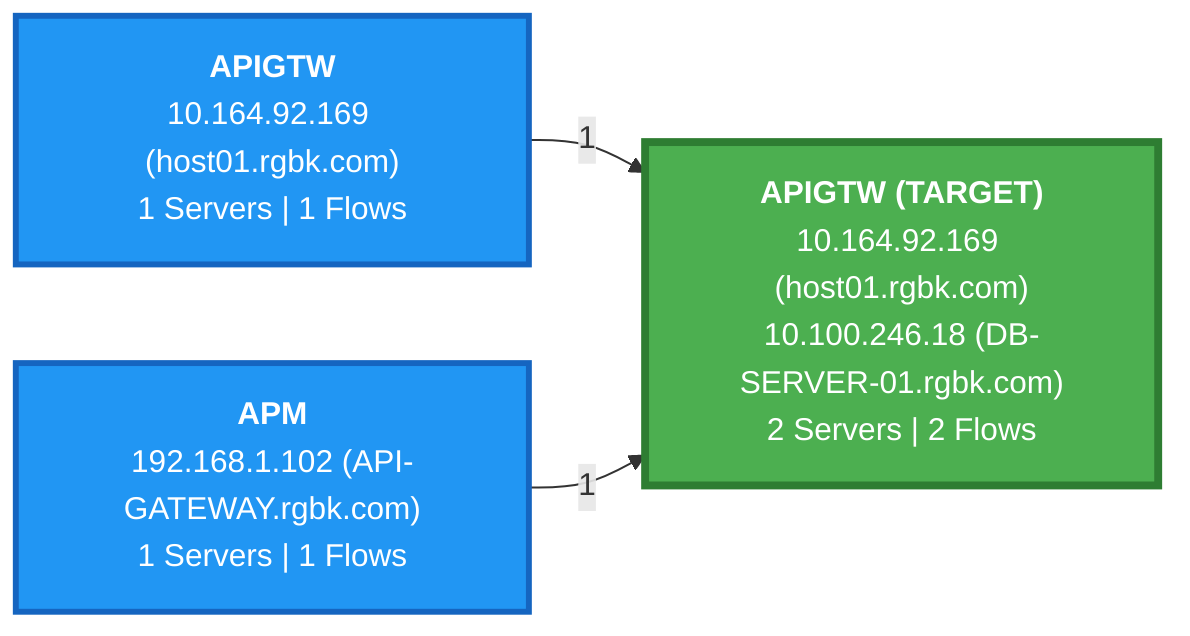 graph LR
    %% UPSTREAM: Who sends data TO APIGTW

    SRC_APP_0["<b>APIGTW</b><br/>10.164.92.169 (host01.rgbk.com)<br/>1 Servers | 1 Flows"]:::sourceapp
    SRC_APP_1["<b>APM</b><br/>192.168.1.102 (API-GATEWAY.rgbk.com)<br/>1 Servers | 1 Flows"]:::sourceapp
    TARGET["<b>APIGTW (TARGET)</b><br/>10.164.92.169 (host01.rgbk.com)<br/>10.100.246.18 (DB-SERVER-01.rgbk.com)<br/>2 Servers | 2 Flows"]:::targetapp

    SRC_APP_0 -->|1| TARGET
    SRC_APP_1 -->|1| TARGET

    %% Styles
    classDef targetapp fill:#4CAF50,stroke:#2E7D32,stroke-width:4px,color:#fff
    classDef sourceapp fill:#2196F3,stroke:#1565C0,stroke-width:3px,color:#fff
    classDef vmware fill:#FF9800,stroke:#E65100,stroke-width:3px,color:#fff